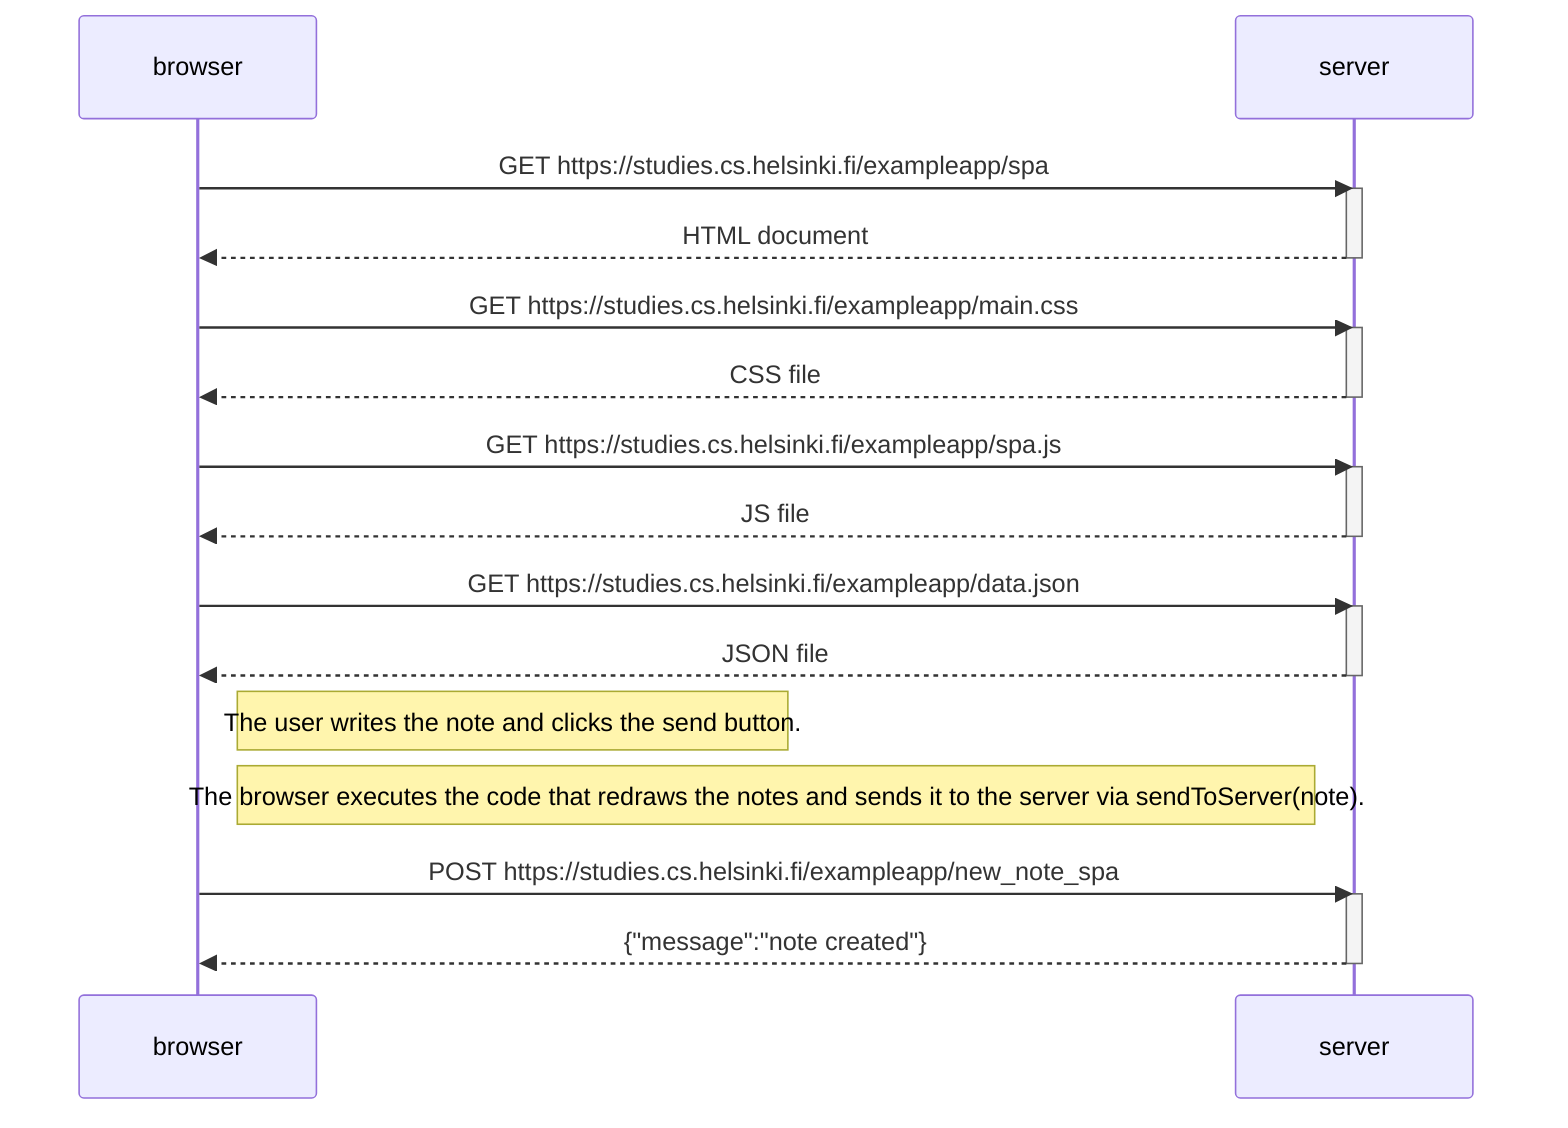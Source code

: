 sequenceDiagram

participant browser
participant server

browser->>server: GET https://studies.cs.helsinki.fi/exampleapp/spa
    activate server
    server-->>browser: HTML document
    deactivate server

browser->>server: GET https://studies.cs.helsinki.fi/exampleapp/main.css
    activate server
    server-->>browser: CSS file
    deactivate server

browser->>server: GET https://studies.cs.helsinki.fi/exampleapp/spa.js
    activate server
    server-->>browser: JS file
    deactivate server

browser->>server: GET https://studies.cs.helsinki.fi/exampleapp/data.json
    activate server
    server-->>browser: JSON file
    deactivate server

Note right of browser: The user writes the note and clicks the send button.

Note right of browser: The browser executes the code that redraws the notes and sends it to the server via sendToServer(note).

browser->>server: POST https://studies.cs.helsinki.fi/exampleapp/new_note_spa
    activate server
    server-->>browser: {"message":"note created"}
    deactivate server